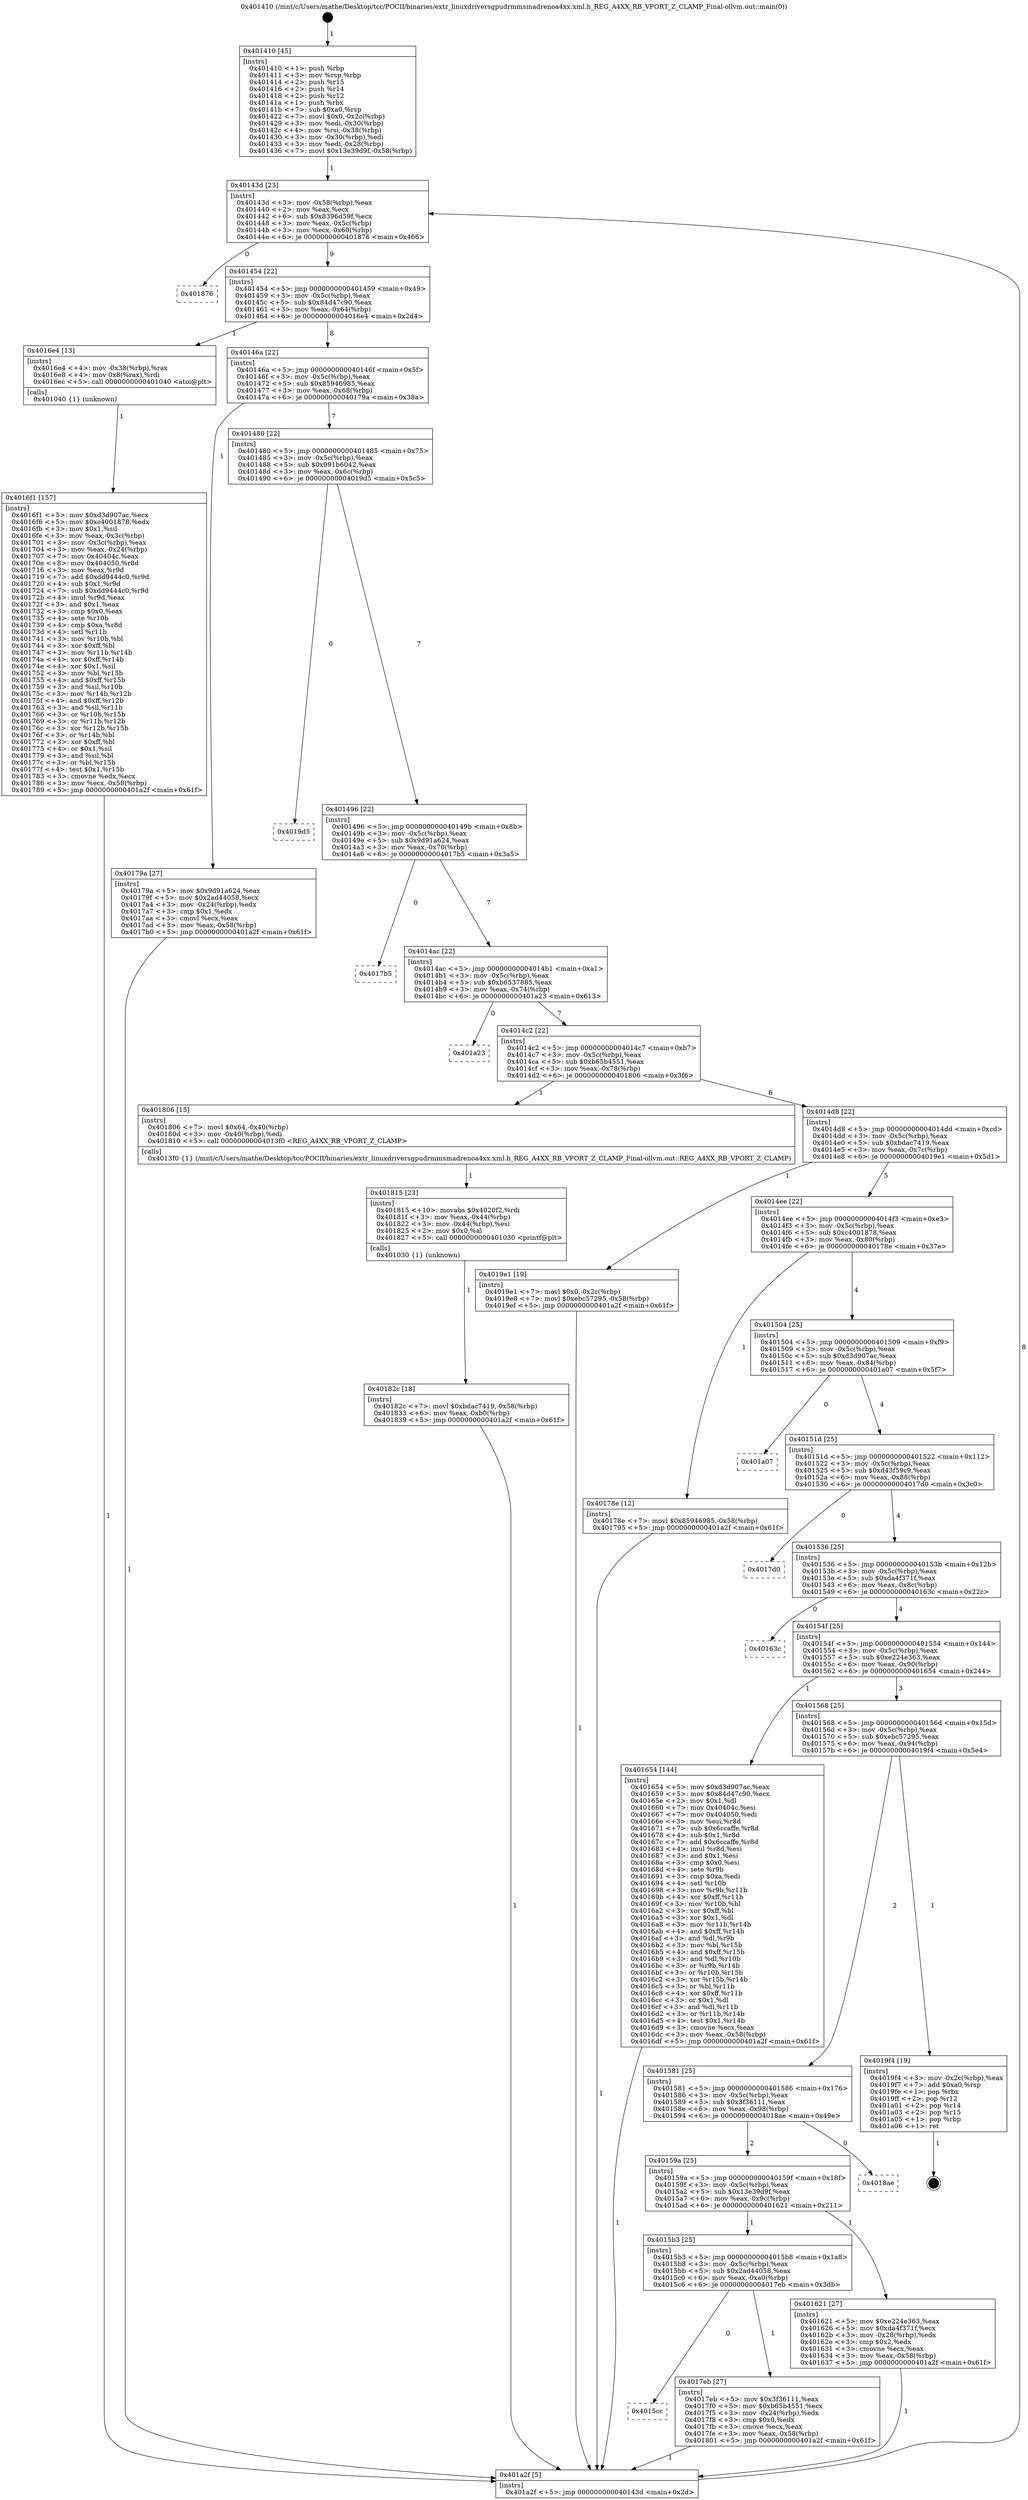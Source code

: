digraph "0x401410" {
  label = "0x401410 (/mnt/c/Users/mathe/Desktop/tcc/POCII/binaries/extr_linuxdriversgpudrmmsmadrenoa4xx.xml.h_REG_A4XX_RB_VPORT_Z_CLAMP_Final-ollvm.out::main(0))"
  labelloc = "t"
  node[shape=record]

  Entry [label="",width=0.3,height=0.3,shape=circle,fillcolor=black,style=filled]
  "0x40143d" [label="{
     0x40143d [23]\l
     | [instrs]\l
     &nbsp;&nbsp;0x40143d \<+3\>: mov -0x58(%rbp),%eax\l
     &nbsp;&nbsp;0x401440 \<+2\>: mov %eax,%ecx\l
     &nbsp;&nbsp;0x401442 \<+6\>: sub $0x8396d59f,%ecx\l
     &nbsp;&nbsp;0x401448 \<+3\>: mov %eax,-0x5c(%rbp)\l
     &nbsp;&nbsp;0x40144b \<+3\>: mov %ecx,-0x60(%rbp)\l
     &nbsp;&nbsp;0x40144e \<+6\>: je 0000000000401876 \<main+0x466\>\l
  }"]
  "0x401876" [label="{
     0x401876\l
  }", style=dashed]
  "0x401454" [label="{
     0x401454 [22]\l
     | [instrs]\l
     &nbsp;&nbsp;0x401454 \<+5\>: jmp 0000000000401459 \<main+0x49\>\l
     &nbsp;&nbsp;0x401459 \<+3\>: mov -0x5c(%rbp),%eax\l
     &nbsp;&nbsp;0x40145c \<+5\>: sub $0x84d47c90,%eax\l
     &nbsp;&nbsp;0x401461 \<+3\>: mov %eax,-0x64(%rbp)\l
     &nbsp;&nbsp;0x401464 \<+6\>: je 00000000004016e4 \<main+0x2d4\>\l
  }"]
  Exit [label="",width=0.3,height=0.3,shape=circle,fillcolor=black,style=filled,peripheries=2]
  "0x4016e4" [label="{
     0x4016e4 [13]\l
     | [instrs]\l
     &nbsp;&nbsp;0x4016e4 \<+4\>: mov -0x38(%rbp),%rax\l
     &nbsp;&nbsp;0x4016e8 \<+4\>: mov 0x8(%rax),%rdi\l
     &nbsp;&nbsp;0x4016ec \<+5\>: call 0000000000401040 \<atoi@plt\>\l
     | [calls]\l
     &nbsp;&nbsp;0x401040 \{1\} (unknown)\l
  }"]
  "0x40146a" [label="{
     0x40146a [22]\l
     | [instrs]\l
     &nbsp;&nbsp;0x40146a \<+5\>: jmp 000000000040146f \<main+0x5f\>\l
     &nbsp;&nbsp;0x40146f \<+3\>: mov -0x5c(%rbp),%eax\l
     &nbsp;&nbsp;0x401472 \<+5\>: sub $0x85946985,%eax\l
     &nbsp;&nbsp;0x401477 \<+3\>: mov %eax,-0x68(%rbp)\l
     &nbsp;&nbsp;0x40147a \<+6\>: je 000000000040179a \<main+0x38a\>\l
  }"]
  "0x40182c" [label="{
     0x40182c [18]\l
     | [instrs]\l
     &nbsp;&nbsp;0x40182c \<+7\>: movl $0xbdac7419,-0x58(%rbp)\l
     &nbsp;&nbsp;0x401833 \<+6\>: mov %eax,-0xb0(%rbp)\l
     &nbsp;&nbsp;0x401839 \<+5\>: jmp 0000000000401a2f \<main+0x61f\>\l
  }"]
  "0x40179a" [label="{
     0x40179a [27]\l
     | [instrs]\l
     &nbsp;&nbsp;0x40179a \<+5\>: mov $0x9d91a624,%eax\l
     &nbsp;&nbsp;0x40179f \<+5\>: mov $0x2ad44058,%ecx\l
     &nbsp;&nbsp;0x4017a4 \<+3\>: mov -0x24(%rbp),%edx\l
     &nbsp;&nbsp;0x4017a7 \<+3\>: cmp $0x1,%edx\l
     &nbsp;&nbsp;0x4017aa \<+3\>: cmovl %ecx,%eax\l
     &nbsp;&nbsp;0x4017ad \<+3\>: mov %eax,-0x58(%rbp)\l
     &nbsp;&nbsp;0x4017b0 \<+5\>: jmp 0000000000401a2f \<main+0x61f\>\l
  }"]
  "0x401480" [label="{
     0x401480 [22]\l
     | [instrs]\l
     &nbsp;&nbsp;0x401480 \<+5\>: jmp 0000000000401485 \<main+0x75\>\l
     &nbsp;&nbsp;0x401485 \<+3\>: mov -0x5c(%rbp),%eax\l
     &nbsp;&nbsp;0x401488 \<+5\>: sub $0x991b6042,%eax\l
     &nbsp;&nbsp;0x40148d \<+3\>: mov %eax,-0x6c(%rbp)\l
     &nbsp;&nbsp;0x401490 \<+6\>: je 00000000004019d5 \<main+0x5c5\>\l
  }"]
  "0x401815" [label="{
     0x401815 [23]\l
     | [instrs]\l
     &nbsp;&nbsp;0x401815 \<+10\>: movabs $0x4020f2,%rdi\l
     &nbsp;&nbsp;0x40181f \<+3\>: mov %eax,-0x44(%rbp)\l
     &nbsp;&nbsp;0x401822 \<+3\>: mov -0x44(%rbp),%esi\l
     &nbsp;&nbsp;0x401825 \<+2\>: mov $0x0,%al\l
     &nbsp;&nbsp;0x401827 \<+5\>: call 0000000000401030 \<printf@plt\>\l
     | [calls]\l
     &nbsp;&nbsp;0x401030 \{1\} (unknown)\l
  }"]
  "0x4019d5" [label="{
     0x4019d5\l
  }", style=dashed]
  "0x401496" [label="{
     0x401496 [22]\l
     | [instrs]\l
     &nbsp;&nbsp;0x401496 \<+5\>: jmp 000000000040149b \<main+0x8b\>\l
     &nbsp;&nbsp;0x40149b \<+3\>: mov -0x5c(%rbp),%eax\l
     &nbsp;&nbsp;0x40149e \<+5\>: sub $0x9d91a624,%eax\l
     &nbsp;&nbsp;0x4014a3 \<+3\>: mov %eax,-0x70(%rbp)\l
     &nbsp;&nbsp;0x4014a6 \<+6\>: je 00000000004017b5 \<main+0x3a5\>\l
  }"]
  "0x4015cc" [label="{
     0x4015cc\l
  }", style=dashed]
  "0x4017b5" [label="{
     0x4017b5\l
  }", style=dashed]
  "0x4014ac" [label="{
     0x4014ac [22]\l
     | [instrs]\l
     &nbsp;&nbsp;0x4014ac \<+5\>: jmp 00000000004014b1 \<main+0xa1\>\l
     &nbsp;&nbsp;0x4014b1 \<+3\>: mov -0x5c(%rbp),%eax\l
     &nbsp;&nbsp;0x4014b4 \<+5\>: sub $0xb6537885,%eax\l
     &nbsp;&nbsp;0x4014b9 \<+3\>: mov %eax,-0x74(%rbp)\l
     &nbsp;&nbsp;0x4014bc \<+6\>: je 0000000000401a23 \<main+0x613\>\l
  }"]
  "0x4017eb" [label="{
     0x4017eb [27]\l
     | [instrs]\l
     &nbsp;&nbsp;0x4017eb \<+5\>: mov $0x3f36111,%eax\l
     &nbsp;&nbsp;0x4017f0 \<+5\>: mov $0xb65b4551,%ecx\l
     &nbsp;&nbsp;0x4017f5 \<+3\>: mov -0x24(%rbp),%edx\l
     &nbsp;&nbsp;0x4017f8 \<+3\>: cmp $0x0,%edx\l
     &nbsp;&nbsp;0x4017fb \<+3\>: cmove %ecx,%eax\l
     &nbsp;&nbsp;0x4017fe \<+3\>: mov %eax,-0x58(%rbp)\l
     &nbsp;&nbsp;0x401801 \<+5\>: jmp 0000000000401a2f \<main+0x61f\>\l
  }"]
  "0x401a23" [label="{
     0x401a23\l
  }", style=dashed]
  "0x4014c2" [label="{
     0x4014c2 [22]\l
     | [instrs]\l
     &nbsp;&nbsp;0x4014c2 \<+5\>: jmp 00000000004014c7 \<main+0xb7\>\l
     &nbsp;&nbsp;0x4014c7 \<+3\>: mov -0x5c(%rbp),%eax\l
     &nbsp;&nbsp;0x4014ca \<+5\>: sub $0xb65b4551,%eax\l
     &nbsp;&nbsp;0x4014cf \<+3\>: mov %eax,-0x78(%rbp)\l
     &nbsp;&nbsp;0x4014d2 \<+6\>: je 0000000000401806 \<main+0x3f6\>\l
  }"]
  "0x4016f1" [label="{
     0x4016f1 [157]\l
     | [instrs]\l
     &nbsp;&nbsp;0x4016f1 \<+5\>: mov $0xd3d907ac,%ecx\l
     &nbsp;&nbsp;0x4016f6 \<+5\>: mov $0xc4001878,%edx\l
     &nbsp;&nbsp;0x4016fb \<+3\>: mov $0x1,%sil\l
     &nbsp;&nbsp;0x4016fe \<+3\>: mov %eax,-0x3c(%rbp)\l
     &nbsp;&nbsp;0x401701 \<+3\>: mov -0x3c(%rbp),%eax\l
     &nbsp;&nbsp;0x401704 \<+3\>: mov %eax,-0x24(%rbp)\l
     &nbsp;&nbsp;0x401707 \<+7\>: mov 0x40404c,%eax\l
     &nbsp;&nbsp;0x40170e \<+8\>: mov 0x404050,%r8d\l
     &nbsp;&nbsp;0x401716 \<+3\>: mov %eax,%r9d\l
     &nbsp;&nbsp;0x401719 \<+7\>: add $0xdd9444c0,%r9d\l
     &nbsp;&nbsp;0x401720 \<+4\>: sub $0x1,%r9d\l
     &nbsp;&nbsp;0x401724 \<+7\>: sub $0xdd9444c0,%r9d\l
     &nbsp;&nbsp;0x40172b \<+4\>: imul %r9d,%eax\l
     &nbsp;&nbsp;0x40172f \<+3\>: and $0x1,%eax\l
     &nbsp;&nbsp;0x401732 \<+3\>: cmp $0x0,%eax\l
     &nbsp;&nbsp;0x401735 \<+4\>: sete %r10b\l
     &nbsp;&nbsp;0x401739 \<+4\>: cmp $0xa,%r8d\l
     &nbsp;&nbsp;0x40173d \<+4\>: setl %r11b\l
     &nbsp;&nbsp;0x401741 \<+3\>: mov %r10b,%bl\l
     &nbsp;&nbsp;0x401744 \<+3\>: xor $0xff,%bl\l
     &nbsp;&nbsp;0x401747 \<+3\>: mov %r11b,%r14b\l
     &nbsp;&nbsp;0x40174a \<+4\>: xor $0xff,%r14b\l
     &nbsp;&nbsp;0x40174e \<+4\>: xor $0x1,%sil\l
     &nbsp;&nbsp;0x401752 \<+3\>: mov %bl,%r15b\l
     &nbsp;&nbsp;0x401755 \<+4\>: and $0xff,%r15b\l
     &nbsp;&nbsp;0x401759 \<+3\>: and %sil,%r10b\l
     &nbsp;&nbsp;0x40175c \<+3\>: mov %r14b,%r12b\l
     &nbsp;&nbsp;0x40175f \<+4\>: and $0xff,%r12b\l
     &nbsp;&nbsp;0x401763 \<+3\>: and %sil,%r11b\l
     &nbsp;&nbsp;0x401766 \<+3\>: or %r10b,%r15b\l
     &nbsp;&nbsp;0x401769 \<+3\>: or %r11b,%r12b\l
     &nbsp;&nbsp;0x40176c \<+3\>: xor %r12b,%r15b\l
     &nbsp;&nbsp;0x40176f \<+3\>: or %r14b,%bl\l
     &nbsp;&nbsp;0x401772 \<+3\>: xor $0xff,%bl\l
     &nbsp;&nbsp;0x401775 \<+4\>: or $0x1,%sil\l
     &nbsp;&nbsp;0x401779 \<+3\>: and %sil,%bl\l
     &nbsp;&nbsp;0x40177c \<+3\>: or %bl,%r15b\l
     &nbsp;&nbsp;0x40177f \<+4\>: test $0x1,%r15b\l
     &nbsp;&nbsp;0x401783 \<+3\>: cmovne %edx,%ecx\l
     &nbsp;&nbsp;0x401786 \<+3\>: mov %ecx,-0x58(%rbp)\l
     &nbsp;&nbsp;0x401789 \<+5\>: jmp 0000000000401a2f \<main+0x61f\>\l
  }"]
  "0x401806" [label="{
     0x401806 [15]\l
     | [instrs]\l
     &nbsp;&nbsp;0x401806 \<+7\>: movl $0x64,-0x40(%rbp)\l
     &nbsp;&nbsp;0x40180d \<+3\>: mov -0x40(%rbp),%edi\l
     &nbsp;&nbsp;0x401810 \<+5\>: call 00000000004013f0 \<REG_A4XX_RB_VPORT_Z_CLAMP\>\l
     | [calls]\l
     &nbsp;&nbsp;0x4013f0 \{1\} (/mnt/c/Users/mathe/Desktop/tcc/POCII/binaries/extr_linuxdriversgpudrmmsmadrenoa4xx.xml.h_REG_A4XX_RB_VPORT_Z_CLAMP_Final-ollvm.out::REG_A4XX_RB_VPORT_Z_CLAMP)\l
  }"]
  "0x4014d8" [label="{
     0x4014d8 [22]\l
     | [instrs]\l
     &nbsp;&nbsp;0x4014d8 \<+5\>: jmp 00000000004014dd \<main+0xcd\>\l
     &nbsp;&nbsp;0x4014dd \<+3\>: mov -0x5c(%rbp),%eax\l
     &nbsp;&nbsp;0x4014e0 \<+5\>: sub $0xbdac7419,%eax\l
     &nbsp;&nbsp;0x4014e5 \<+3\>: mov %eax,-0x7c(%rbp)\l
     &nbsp;&nbsp;0x4014e8 \<+6\>: je 00000000004019e1 \<main+0x5d1\>\l
  }"]
  "0x401410" [label="{
     0x401410 [45]\l
     | [instrs]\l
     &nbsp;&nbsp;0x401410 \<+1\>: push %rbp\l
     &nbsp;&nbsp;0x401411 \<+3\>: mov %rsp,%rbp\l
     &nbsp;&nbsp;0x401414 \<+2\>: push %r15\l
     &nbsp;&nbsp;0x401416 \<+2\>: push %r14\l
     &nbsp;&nbsp;0x401418 \<+2\>: push %r12\l
     &nbsp;&nbsp;0x40141a \<+1\>: push %rbx\l
     &nbsp;&nbsp;0x40141b \<+7\>: sub $0xa0,%rsp\l
     &nbsp;&nbsp;0x401422 \<+7\>: movl $0x0,-0x2c(%rbp)\l
     &nbsp;&nbsp;0x401429 \<+3\>: mov %edi,-0x30(%rbp)\l
     &nbsp;&nbsp;0x40142c \<+4\>: mov %rsi,-0x38(%rbp)\l
     &nbsp;&nbsp;0x401430 \<+3\>: mov -0x30(%rbp),%edi\l
     &nbsp;&nbsp;0x401433 \<+3\>: mov %edi,-0x28(%rbp)\l
     &nbsp;&nbsp;0x401436 \<+7\>: movl $0x13e39d9f,-0x58(%rbp)\l
  }"]
  "0x4019e1" [label="{
     0x4019e1 [19]\l
     | [instrs]\l
     &nbsp;&nbsp;0x4019e1 \<+7\>: movl $0x0,-0x2c(%rbp)\l
     &nbsp;&nbsp;0x4019e8 \<+7\>: movl $0xebc57295,-0x58(%rbp)\l
     &nbsp;&nbsp;0x4019ef \<+5\>: jmp 0000000000401a2f \<main+0x61f\>\l
  }"]
  "0x4014ee" [label="{
     0x4014ee [22]\l
     | [instrs]\l
     &nbsp;&nbsp;0x4014ee \<+5\>: jmp 00000000004014f3 \<main+0xe3\>\l
     &nbsp;&nbsp;0x4014f3 \<+3\>: mov -0x5c(%rbp),%eax\l
     &nbsp;&nbsp;0x4014f6 \<+5\>: sub $0xc4001878,%eax\l
     &nbsp;&nbsp;0x4014fb \<+3\>: mov %eax,-0x80(%rbp)\l
     &nbsp;&nbsp;0x4014fe \<+6\>: je 000000000040178e \<main+0x37e\>\l
  }"]
  "0x401a2f" [label="{
     0x401a2f [5]\l
     | [instrs]\l
     &nbsp;&nbsp;0x401a2f \<+5\>: jmp 000000000040143d \<main+0x2d\>\l
  }"]
  "0x40178e" [label="{
     0x40178e [12]\l
     | [instrs]\l
     &nbsp;&nbsp;0x40178e \<+7\>: movl $0x85946985,-0x58(%rbp)\l
     &nbsp;&nbsp;0x401795 \<+5\>: jmp 0000000000401a2f \<main+0x61f\>\l
  }"]
  "0x401504" [label="{
     0x401504 [25]\l
     | [instrs]\l
     &nbsp;&nbsp;0x401504 \<+5\>: jmp 0000000000401509 \<main+0xf9\>\l
     &nbsp;&nbsp;0x401509 \<+3\>: mov -0x5c(%rbp),%eax\l
     &nbsp;&nbsp;0x40150c \<+5\>: sub $0xd3d907ac,%eax\l
     &nbsp;&nbsp;0x401511 \<+6\>: mov %eax,-0x84(%rbp)\l
     &nbsp;&nbsp;0x401517 \<+6\>: je 0000000000401a07 \<main+0x5f7\>\l
  }"]
  "0x4015b3" [label="{
     0x4015b3 [25]\l
     | [instrs]\l
     &nbsp;&nbsp;0x4015b3 \<+5\>: jmp 00000000004015b8 \<main+0x1a8\>\l
     &nbsp;&nbsp;0x4015b8 \<+3\>: mov -0x5c(%rbp),%eax\l
     &nbsp;&nbsp;0x4015bb \<+5\>: sub $0x2ad44058,%eax\l
     &nbsp;&nbsp;0x4015c0 \<+6\>: mov %eax,-0xa0(%rbp)\l
     &nbsp;&nbsp;0x4015c6 \<+6\>: je 00000000004017eb \<main+0x3db\>\l
  }"]
  "0x401a07" [label="{
     0x401a07\l
  }", style=dashed]
  "0x40151d" [label="{
     0x40151d [25]\l
     | [instrs]\l
     &nbsp;&nbsp;0x40151d \<+5\>: jmp 0000000000401522 \<main+0x112\>\l
     &nbsp;&nbsp;0x401522 \<+3\>: mov -0x5c(%rbp),%eax\l
     &nbsp;&nbsp;0x401525 \<+5\>: sub $0xd43f59c9,%eax\l
     &nbsp;&nbsp;0x40152a \<+6\>: mov %eax,-0x88(%rbp)\l
     &nbsp;&nbsp;0x401530 \<+6\>: je 00000000004017d0 \<main+0x3c0\>\l
  }"]
  "0x401621" [label="{
     0x401621 [27]\l
     | [instrs]\l
     &nbsp;&nbsp;0x401621 \<+5\>: mov $0xe224e363,%eax\l
     &nbsp;&nbsp;0x401626 \<+5\>: mov $0xda4f371f,%ecx\l
     &nbsp;&nbsp;0x40162b \<+3\>: mov -0x28(%rbp),%edx\l
     &nbsp;&nbsp;0x40162e \<+3\>: cmp $0x2,%edx\l
     &nbsp;&nbsp;0x401631 \<+3\>: cmovne %ecx,%eax\l
     &nbsp;&nbsp;0x401634 \<+3\>: mov %eax,-0x58(%rbp)\l
     &nbsp;&nbsp;0x401637 \<+5\>: jmp 0000000000401a2f \<main+0x61f\>\l
  }"]
  "0x4017d0" [label="{
     0x4017d0\l
  }", style=dashed]
  "0x401536" [label="{
     0x401536 [25]\l
     | [instrs]\l
     &nbsp;&nbsp;0x401536 \<+5\>: jmp 000000000040153b \<main+0x12b\>\l
     &nbsp;&nbsp;0x40153b \<+3\>: mov -0x5c(%rbp),%eax\l
     &nbsp;&nbsp;0x40153e \<+5\>: sub $0xda4f371f,%eax\l
     &nbsp;&nbsp;0x401543 \<+6\>: mov %eax,-0x8c(%rbp)\l
     &nbsp;&nbsp;0x401549 \<+6\>: je 000000000040163c \<main+0x22c\>\l
  }"]
  "0x40159a" [label="{
     0x40159a [25]\l
     | [instrs]\l
     &nbsp;&nbsp;0x40159a \<+5\>: jmp 000000000040159f \<main+0x18f\>\l
     &nbsp;&nbsp;0x40159f \<+3\>: mov -0x5c(%rbp),%eax\l
     &nbsp;&nbsp;0x4015a2 \<+5\>: sub $0x13e39d9f,%eax\l
     &nbsp;&nbsp;0x4015a7 \<+6\>: mov %eax,-0x9c(%rbp)\l
     &nbsp;&nbsp;0x4015ad \<+6\>: je 0000000000401621 \<main+0x211\>\l
  }"]
  "0x40163c" [label="{
     0x40163c\l
  }", style=dashed]
  "0x40154f" [label="{
     0x40154f [25]\l
     | [instrs]\l
     &nbsp;&nbsp;0x40154f \<+5\>: jmp 0000000000401554 \<main+0x144\>\l
     &nbsp;&nbsp;0x401554 \<+3\>: mov -0x5c(%rbp),%eax\l
     &nbsp;&nbsp;0x401557 \<+5\>: sub $0xe224e363,%eax\l
     &nbsp;&nbsp;0x40155c \<+6\>: mov %eax,-0x90(%rbp)\l
     &nbsp;&nbsp;0x401562 \<+6\>: je 0000000000401654 \<main+0x244\>\l
  }"]
  "0x4018ae" [label="{
     0x4018ae\l
  }", style=dashed]
  "0x401654" [label="{
     0x401654 [144]\l
     | [instrs]\l
     &nbsp;&nbsp;0x401654 \<+5\>: mov $0xd3d907ac,%eax\l
     &nbsp;&nbsp;0x401659 \<+5\>: mov $0x84d47c90,%ecx\l
     &nbsp;&nbsp;0x40165e \<+2\>: mov $0x1,%dl\l
     &nbsp;&nbsp;0x401660 \<+7\>: mov 0x40404c,%esi\l
     &nbsp;&nbsp;0x401667 \<+7\>: mov 0x404050,%edi\l
     &nbsp;&nbsp;0x40166e \<+3\>: mov %esi,%r8d\l
     &nbsp;&nbsp;0x401671 \<+7\>: sub $0x6ccaffe,%r8d\l
     &nbsp;&nbsp;0x401678 \<+4\>: sub $0x1,%r8d\l
     &nbsp;&nbsp;0x40167c \<+7\>: add $0x6ccaffe,%r8d\l
     &nbsp;&nbsp;0x401683 \<+4\>: imul %r8d,%esi\l
     &nbsp;&nbsp;0x401687 \<+3\>: and $0x1,%esi\l
     &nbsp;&nbsp;0x40168a \<+3\>: cmp $0x0,%esi\l
     &nbsp;&nbsp;0x40168d \<+4\>: sete %r9b\l
     &nbsp;&nbsp;0x401691 \<+3\>: cmp $0xa,%edi\l
     &nbsp;&nbsp;0x401694 \<+4\>: setl %r10b\l
     &nbsp;&nbsp;0x401698 \<+3\>: mov %r9b,%r11b\l
     &nbsp;&nbsp;0x40169b \<+4\>: xor $0xff,%r11b\l
     &nbsp;&nbsp;0x40169f \<+3\>: mov %r10b,%bl\l
     &nbsp;&nbsp;0x4016a2 \<+3\>: xor $0xff,%bl\l
     &nbsp;&nbsp;0x4016a5 \<+3\>: xor $0x1,%dl\l
     &nbsp;&nbsp;0x4016a8 \<+3\>: mov %r11b,%r14b\l
     &nbsp;&nbsp;0x4016ab \<+4\>: and $0xff,%r14b\l
     &nbsp;&nbsp;0x4016af \<+3\>: and %dl,%r9b\l
     &nbsp;&nbsp;0x4016b2 \<+3\>: mov %bl,%r15b\l
     &nbsp;&nbsp;0x4016b5 \<+4\>: and $0xff,%r15b\l
     &nbsp;&nbsp;0x4016b9 \<+3\>: and %dl,%r10b\l
     &nbsp;&nbsp;0x4016bc \<+3\>: or %r9b,%r14b\l
     &nbsp;&nbsp;0x4016bf \<+3\>: or %r10b,%r15b\l
     &nbsp;&nbsp;0x4016c2 \<+3\>: xor %r15b,%r14b\l
     &nbsp;&nbsp;0x4016c5 \<+3\>: or %bl,%r11b\l
     &nbsp;&nbsp;0x4016c8 \<+4\>: xor $0xff,%r11b\l
     &nbsp;&nbsp;0x4016cc \<+3\>: or $0x1,%dl\l
     &nbsp;&nbsp;0x4016cf \<+3\>: and %dl,%r11b\l
     &nbsp;&nbsp;0x4016d2 \<+3\>: or %r11b,%r14b\l
     &nbsp;&nbsp;0x4016d5 \<+4\>: test $0x1,%r14b\l
     &nbsp;&nbsp;0x4016d9 \<+3\>: cmovne %ecx,%eax\l
     &nbsp;&nbsp;0x4016dc \<+3\>: mov %eax,-0x58(%rbp)\l
     &nbsp;&nbsp;0x4016df \<+5\>: jmp 0000000000401a2f \<main+0x61f\>\l
  }"]
  "0x401568" [label="{
     0x401568 [25]\l
     | [instrs]\l
     &nbsp;&nbsp;0x401568 \<+5\>: jmp 000000000040156d \<main+0x15d\>\l
     &nbsp;&nbsp;0x40156d \<+3\>: mov -0x5c(%rbp),%eax\l
     &nbsp;&nbsp;0x401570 \<+5\>: sub $0xebc57295,%eax\l
     &nbsp;&nbsp;0x401575 \<+6\>: mov %eax,-0x94(%rbp)\l
     &nbsp;&nbsp;0x40157b \<+6\>: je 00000000004019f4 \<main+0x5e4\>\l
  }"]
  "0x401581" [label="{
     0x401581 [25]\l
     | [instrs]\l
     &nbsp;&nbsp;0x401581 \<+5\>: jmp 0000000000401586 \<main+0x176\>\l
     &nbsp;&nbsp;0x401586 \<+3\>: mov -0x5c(%rbp),%eax\l
     &nbsp;&nbsp;0x401589 \<+5\>: sub $0x3f36111,%eax\l
     &nbsp;&nbsp;0x40158e \<+6\>: mov %eax,-0x98(%rbp)\l
     &nbsp;&nbsp;0x401594 \<+6\>: je 00000000004018ae \<main+0x49e\>\l
  }"]
  "0x4019f4" [label="{
     0x4019f4 [19]\l
     | [instrs]\l
     &nbsp;&nbsp;0x4019f4 \<+3\>: mov -0x2c(%rbp),%eax\l
     &nbsp;&nbsp;0x4019f7 \<+7\>: add $0xa0,%rsp\l
     &nbsp;&nbsp;0x4019fe \<+1\>: pop %rbx\l
     &nbsp;&nbsp;0x4019ff \<+2\>: pop %r12\l
     &nbsp;&nbsp;0x401a01 \<+2\>: pop %r14\l
     &nbsp;&nbsp;0x401a03 \<+2\>: pop %r15\l
     &nbsp;&nbsp;0x401a05 \<+1\>: pop %rbp\l
     &nbsp;&nbsp;0x401a06 \<+1\>: ret\l
  }"]
  Entry -> "0x401410" [label=" 1"]
  "0x40143d" -> "0x401876" [label=" 0"]
  "0x40143d" -> "0x401454" [label=" 9"]
  "0x4019f4" -> Exit [label=" 1"]
  "0x401454" -> "0x4016e4" [label=" 1"]
  "0x401454" -> "0x40146a" [label=" 8"]
  "0x4019e1" -> "0x401a2f" [label=" 1"]
  "0x40146a" -> "0x40179a" [label=" 1"]
  "0x40146a" -> "0x401480" [label=" 7"]
  "0x40182c" -> "0x401a2f" [label=" 1"]
  "0x401480" -> "0x4019d5" [label=" 0"]
  "0x401480" -> "0x401496" [label=" 7"]
  "0x401815" -> "0x40182c" [label=" 1"]
  "0x401496" -> "0x4017b5" [label=" 0"]
  "0x401496" -> "0x4014ac" [label=" 7"]
  "0x401806" -> "0x401815" [label=" 1"]
  "0x4014ac" -> "0x401a23" [label=" 0"]
  "0x4014ac" -> "0x4014c2" [label=" 7"]
  "0x4017eb" -> "0x401a2f" [label=" 1"]
  "0x4014c2" -> "0x401806" [label=" 1"]
  "0x4014c2" -> "0x4014d8" [label=" 6"]
  "0x4015b3" -> "0x4017eb" [label=" 1"]
  "0x4014d8" -> "0x4019e1" [label=" 1"]
  "0x4014d8" -> "0x4014ee" [label=" 5"]
  "0x4015b3" -> "0x4015cc" [label=" 0"]
  "0x4014ee" -> "0x40178e" [label=" 1"]
  "0x4014ee" -> "0x401504" [label=" 4"]
  "0x40179a" -> "0x401a2f" [label=" 1"]
  "0x401504" -> "0x401a07" [label=" 0"]
  "0x401504" -> "0x40151d" [label=" 4"]
  "0x40178e" -> "0x401a2f" [label=" 1"]
  "0x40151d" -> "0x4017d0" [label=" 0"]
  "0x40151d" -> "0x401536" [label=" 4"]
  "0x4016f1" -> "0x401a2f" [label=" 1"]
  "0x401536" -> "0x40163c" [label=" 0"]
  "0x401536" -> "0x40154f" [label=" 4"]
  "0x401654" -> "0x401a2f" [label=" 1"]
  "0x40154f" -> "0x401654" [label=" 1"]
  "0x40154f" -> "0x401568" [label=" 3"]
  "0x401a2f" -> "0x40143d" [label=" 8"]
  "0x401568" -> "0x4019f4" [label=" 1"]
  "0x401568" -> "0x401581" [label=" 2"]
  "0x401410" -> "0x40143d" [label=" 1"]
  "0x401581" -> "0x4018ae" [label=" 0"]
  "0x401581" -> "0x40159a" [label=" 2"]
  "0x4016e4" -> "0x4016f1" [label=" 1"]
  "0x40159a" -> "0x401621" [label=" 1"]
  "0x40159a" -> "0x4015b3" [label=" 1"]
  "0x401621" -> "0x401a2f" [label=" 1"]
}

